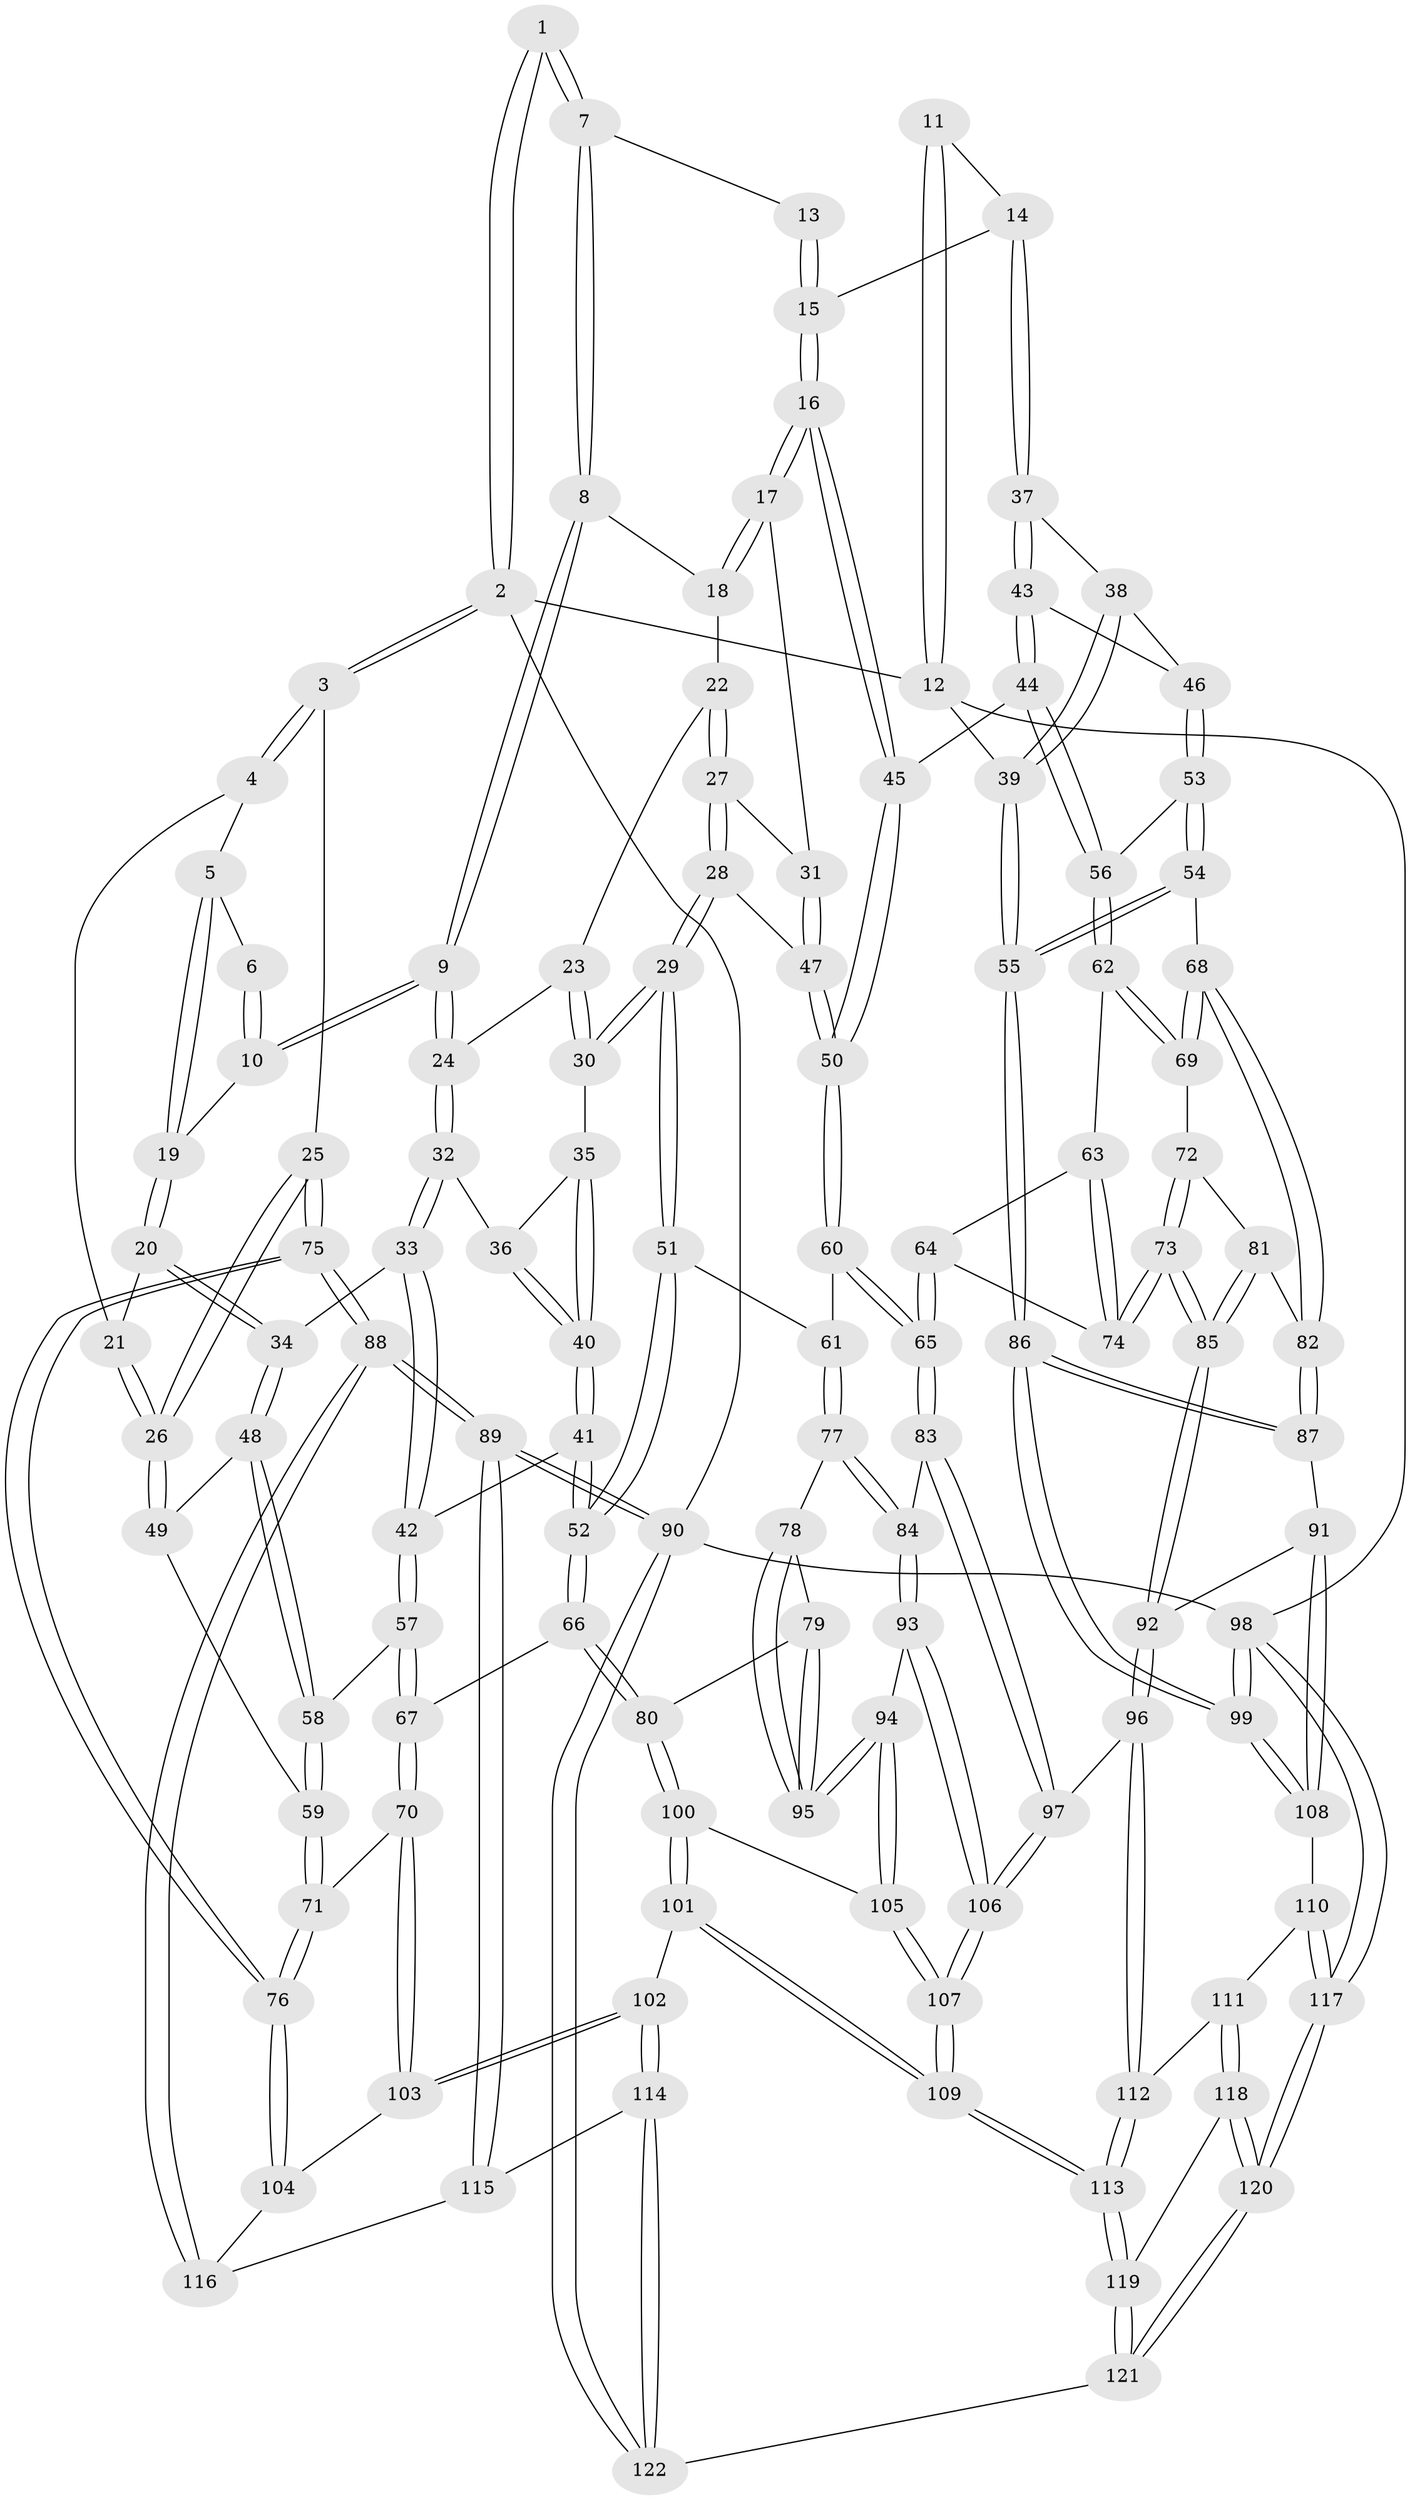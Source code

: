 // coarse degree distribution, {4: 0.14864864864864866, 3: 0.7027027027027027, 6: 0.013513513513513514, 2: 0.05405405405405406, 5: 0.08108108108108109}
// Generated by graph-tools (version 1.1) at 2025/54/03/04/25 22:54:15]
// undirected, 122 vertices, 302 edges
graph export_dot {
  node [color=gray90,style=filled];
  1 [pos="+0.267908776659593+0"];
  2 [pos="+0+0"];
  3 [pos="+0+0.03673500016534534"];
  4 [pos="+0.08131044973976637+0.14979681028427816"];
  5 [pos="+0.08864871781919623+0.1504941603245856"];
  6 [pos="+0.23813835355685434+0"];
  7 [pos="+0.5231145574014099+0"];
  8 [pos="+0.49902470634747836+0.0289330278285986"];
  9 [pos="+0.2314267763965849+0.1883622338843293"];
  10 [pos="+0.22654284827783272+0.18589760124159044"];
  11 [pos="+0.8010769845775882+0"];
  12 [pos="+1+0"];
  13 [pos="+0.7275240768881485+0"];
  14 [pos="+0.8548085055567098+0.22660022583872103"];
  15 [pos="+0.7315057908977513+0.23652144018079202"];
  16 [pos="+0.6899235279696113+0.26663657475846436"];
  17 [pos="+0.6782551989270444+0.26399340749874783"];
  18 [pos="+0.5072104642369026+0.11141227768853255"];
  19 [pos="+0.1872481159526466+0.19046293385146398"];
  20 [pos="+0.1258311244263228+0.31081487319129664"];
  21 [pos="+0.0809919557564035+0.2653764072644359"];
  22 [pos="+0.49587486930150493+0.13638679235168513"];
  23 [pos="+0.3925812796995517+0.22480278857163963"];
  24 [pos="+0.25270074780474805+0.21634456157331458"];
  25 [pos="+0+0.2766991518350403"];
  26 [pos="+0+0.28781651626121285"];
  27 [pos="+0.49626007715162074+0.2866795183156335"];
  28 [pos="+0.4657794761937947+0.3713274407687711"];
  29 [pos="+0.46156541387123573+0.3755555028690344"];
  30 [pos="+0.3816130965652847+0.3288261697672215"];
  31 [pos="+0.6158916018110301+0.3061900974121874"];
  32 [pos="+0.2614151382994232+0.25616133984031336"];
  33 [pos="+0.2087069412937827+0.3588042124779433"];
  34 [pos="+0.12106071625986976+0.34421494953301174"];
  35 [pos="+0.36889770630926527+0.3302777190606185"];
  36 [pos="+0.2723749749627866+0.2675261212443341"];
  37 [pos="+0.8772513810157143+0.2389411120131589"];
  38 [pos="+0.8886449336327442+0.24227949211217578"];
  39 [pos="+1+0"];
  40 [pos="+0.294009380714696+0.39858487484554384"];
  41 [pos="+0.2809102719881889+0.4185193098792867"];
  42 [pos="+0.2147580326356319+0.3670434840842312"];
  43 [pos="+0.7948691110395824+0.3714865979523945"];
  44 [pos="+0.7644356359072737+0.4024124510424385"];
  45 [pos="+0.7205929472208673+0.37186166220294303"];
  46 [pos="+0.9330161100563961+0.3239507798712716"];
  47 [pos="+0.5779005643302367+0.35988650392698407"];
  48 [pos="+0.10217006295724221+0.3597402048683767"];
  49 [pos="+0.07880068893561418+0.3662611186120253"];
  50 [pos="+0.6261804583047287+0.44364656718155543"];
  51 [pos="+0.4613521787938789+0.38257985219580815"];
  52 [pos="+0.29721153539630313+0.5162287006548618"];
  53 [pos="+0.9532417778752411+0.35213050995957973"];
  54 [pos="+1+0.4156121451047289"];
  55 [pos="+1+0.4220954220963782"];
  56 [pos="+0.7706390638737195+0.41181820648299916"];
  57 [pos="+0.1636299362673125+0.4574548580783351"];
  58 [pos="+0.1569419648526307+0.45144762419326545"];
  59 [pos="+0.06460014814336199+0.465493877272905"];
  60 [pos="+0.6183836185134947+0.4612856778497042"];
  61 [pos="+0.4942092641120129+0.44355032180963094"];
  62 [pos="+0.7762909351845387+0.42677263400628235"];
  63 [pos="+0.7666656297961427+0.4428057256151569"];
  64 [pos="+0.6819730255584063+0.522095079909277"];
  65 [pos="+0.6342693882437174+0.5294682663435506"];
  66 [pos="+0.2938695953692431+0.5301049170801757"];
  67 [pos="+0.21377081464112754+0.5497485743338707"];
  68 [pos="+0.9491557789017887+0.4694937353882317"];
  69 [pos="+0.8001308602436158+0.4441720830205019"];
  70 [pos="+0.21340857429458318+0.550013998812205"];
  71 [pos="+0.05883283642292733+0.47919565874730347"];
  72 [pos="+0.8103740585271434+0.5013689920480572"];
  73 [pos="+0.7846632426890965+0.5858119806278259"];
  74 [pos="+0.7558456165046101+0.5531560416608257"];
  75 [pos="+0+0.6508424245003841"];
  76 [pos="+0+0.6503571493799879"];
  77 [pos="+0.4820791714533451+0.5182582649643112"];
  78 [pos="+0.46346573425106885+0.5292716745387638"];
  79 [pos="+0.3826211957851474+0.5554492944668369"];
  80 [pos="+0.32729518220516896+0.5596421316623994"];
  81 [pos="+0.8478095265241523+0.5223977559440477"];
  82 [pos="+0.9331043573792027+0.5028831300413995"];
  83 [pos="+0.6104291930606347+0.5839069591490039"];
  84 [pos="+0.5864647439539548+0.5900380609395619"];
  85 [pos="+0.7964486704148825+0.6173611885465071"];
  86 [pos="+1+0.6610824289541972"];
  87 [pos="+0.8981419972607052+0.6586514580771934"];
  88 [pos="+0+0.7920663211883259"];
  89 [pos="+0+1"];
  90 [pos="+0+1"];
  91 [pos="+0.8909048145585846+0.6634550814631187"];
  92 [pos="+0.8094234838468242+0.6773931926136529"];
  93 [pos="+0.5487700647344871+0.6308795490751549"];
  94 [pos="+0.4934330100251868+0.6507274567344122"];
  95 [pos="+0.4837053920357917+0.6368128712182345"];
  96 [pos="+0.7889903903639665+0.6942948672212907"];
  97 [pos="+0.7245324087587005+0.6996217069838444"];
  98 [pos="+1+1"];
  99 [pos="+1+0.8067192432819894"];
  100 [pos="+0.36236795102770747+0.7074755085298293"];
  101 [pos="+0.30967719643692826+0.7954685128806072"];
  102 [pos="+0.26578496142464747+0.8124768862872634"];
  103 [pos="+0.10464214232975505+0.6836114935167074"];
  104 [pos="+0.06388628666661215+0.6877174992568401"];
  105 [pos="+0.4519184803481311+0.7006445196865247"];
  106 [pos="+0.5939715035251052+0.828729671435134"];
  107 [pos="+0.5842194382296526+0.8448118162513107"];
  108 [pos="+0.9680673394645293+0.8231574833086501"];
  109 [pos="+0.5665430599004788+0.9491675916397772"];
  110 [pos="+0.9489524045679577+0.8408833754228096"];
  111 [pos="+0.8423207395691553+0.8547015432720055"];
  112 [pos="+0.8176253788651741+0.8195431204094353"];
  113 [pos="+0.5669043809980835+0.9505588557256994"];
  114 [pos="+0.23178026213608088+0.9064695594091247"];
  115 [pos="+0.10751374113246674+0.9190645709147753"];
  116 [pos="+0.08597684875273919+0.8722345848420939"];
  117 [pos="+0.9791353325952818+1"];
  118 [pos="+0.8379609349631084+0.8858748697063955"];
  119 [pos="+0.5685368837115641+0.9662467939931293"];
  120 [pos="+0.9265081832924569+1"];
  121 [pos="+0.5668116220745204+1"];
  122 [pos="+0.3274009350659168+1"];
  1 -- 2;
  1 -- 2;
  1 -- 7;
  1 -- 7;
  2 -- 3;
  2 -- 3;
  2 -- 12;
  2 -- 90;
  3 -- 4;
  3 -- 4;
  3 -- 25;
  4 -- 5;
  4 -- 21;
  5 -- 6;
  5 -- 19;
  5 -- 19;
  6 -- 10;
  6 -- 10;
  7 -- 8;
  7 -- 8;
  7 -- 13;
  8 -- 9;
  8 -- 9;
  8 -- 18;
  9 -- 10;
  9 -- 10;
  9 -- 24;
  9 -- 24;
  10 -- 19;
  11 -- 12;
  11 -- 12;
  11 -- 14;
  12 -- 39;
  12 -- 98;
  13 -- 15;
  13 -- 15;
  14 -- 15;
  14 -- 37;
  14 -- 37;
  15 -- 16;
  15 -- 16;
  16 -- 17;
  16 -- 17;
  16 -- 45;
  16 -- 45;
  17 -- 18;
  17 -- 18;
  17 -- 31;
  18 -- 22;
  19 -- 20;
  19 -- 20;
  20 -- 21;
  20 -- 34;
  20 -- 34;
  21 -- 26;
  21 -- 26;
  22 -- 23;
  22 -- 27;
  22 -- 27;
  23 -- 24;
  23 -- 30;
  23 -- 30;
  24 -- 32;
  24 -- 32;
  25 -- 26;
  25 -- 26;
  25 -- 75;
  25 -- 75;
  26 -- 49;
  26 -- 49;
  27 -- 28;
  27 -- 28;
  27 -- 31;
  28 -- 29;
  28 -- 29;
  28 -- 47;
  29 -- 30;
  29 -- 30;
  29 -- 51;
  29 -- 51;
  30 -- 35;
  31 -- 47;
  31 -- 47;
  32 -- 33;
  32 -- 33;
  32 -- 36;
  33 -- 34;
  33 -- 42;
  33 -- 42;
  34 -- 48;
  34 -- 48;
  35 -- 36;
  35 -- 40;
  35 -- 40;
  36 -- 40;
  36 -- 40;
  37 -- 38;
  37 -- 43;
  37 -- 43;
  38 -- 39;
  38 -- 39;
  38 -- 46;
  39 -- 55;
  39 -- 55;
  40 -- 41;
  40 -- 41;
  41 -- 42;
  41 -- 52;
  41 -- 52;
  42 -- 57;
  42 -- 57;
  43 -- 44;
  43 -- 44;
  43 -- 46;
  44 -- 45;
  44 -- 56;
  44 -- 56;
  45 -- 50;
  45 -- 50;
  46 -- 53;
  46 -- 53;
  47 -- 50;
  47 -- 50;
  48 -- 49;
  48 -- 58;
  48 -- 58;
  49 -- 59;
  50 -- 60;
  50 -- 60;
  51 -- 52;
  51 -- 52;
  51 -- 61;
  52 -- 66;
  52 -- 66;
  53 -- 54;
  53 -- 54;
  53 -- 56;
  54 -- 55;
  54 -- 55;
  54 -- 68;
  55 -- 86;
  55 -- 86;
  56 -- 62;
  56 -- 62;
  57 -- 58;
  57 -- 67;
  57 -- 67;
  58 -- 59;
  58 -- 59;
  59 -- 71;
  59 -- 71;
  60 -- 61;
  60 -- 65;
  60 -- 65;
  61 -- 77;
  61 -- 77;
  62 -- 63;
  62 -- 69;
  62 -- 69;
  63 -- 64;
  63 -- 74;
  63 -- 74;
  64 -- 65;
  64 -- 65;
  64 -- 74;
  65 -- 83;
  65 -- 83;
  66 -- 67;
  66 -- 80;
  66 -- 80;
  67 -- 70;
  67 -- 70;
  68 -- 69;
  68 -- 69;
  68 -- 82;
  68 -- 82;
  69 -- 72;
  70 -- 71;
  70 -- 103;
  70 -- 103;
  71 -- 76;
  71 -- 76;
  72 -- 73;
  72 -- 73;
  72 -- 81;
  73 -- 74;
  73 -- 74;
  73 -- 85;
  73 -- 85;
  75 -- 76;
  75 -- 76;
  75 -- 88;
  75 -- 88;
  76 -- 104;
  76 -- 104;
  77 -- 78;
  77 -- 84;
  77 -- 84;
  78 -- 79;
  78 -- 95;
  78 -- 95;
  79 -- 80;
  79 -- 95;
  79 -- 95;
  80 -- 100;
  80 -- 100;
  81 -- 82;
  81 -- 85;
  81 -- 85;
  82 -- 87;
  82 -- 87;
  83 -- 84;
  83 -- 97;
  83 -- 97;
  84 -- 93;
  84 -- 93;
  85 -- 92;
  85 -- 92;
  86 -- 87;
  86 -- 87;
  86 -- 99;
  86 -- 99;
  87 -- 91;
  88 -- 89;
  88 -- 89;
  88 -- 116;
  88 -- 116;
  89 -- 90;
  89 -- 90;
  89 -- 115;
  89 -- 115;
  90 -- 122;
  90 -- 122;
  90 -- 98;
  91 -- 92;
  91 -- 108;
  91 -- 108;
  92 -- 96;
  92 -- 96;
  93 -- 94;
  93 -- 106;
  93 -- 106;
  94 -- 95;
  94 -- 95;
  94 -- 105;
  94 -- 105;
  96 -- 97;
  96 -- 112;
  96 -- 112;
  97 -- 106;
  97 -- 106;
  98 -- 99;
  98 -- 99;
  98 -- 117;
  98 -- 117;
  99 -- 108;
  99 -- 108;
  100 -- 101;
  100 -- 101;
  100 -- 105;
  101 -- 102;
  101 -- 109;
  101 -- 109;
  102 -- 103;
  102 -- 103;
  102 -- 114;
  102 -- 114;
  103 -- 104;
  104 -- 116;
  105 -- 107;
  105 -- 107;
  106 -- 107;
  106 -- 107;
  107 -- 109;
  107 -- 109;
  108 -- 110;
  109 -- 113;
  109 -- 113;
  110 -- 111;
  110 -- 117;
  110 -- 117;
  111 -- 112;
  111 -- 118;
  111 -- 118;
  112 -- 113;
  112 -- 113;
  113 -- 119;
  113 -- 119;
  114 -- 115;
  114 -- 122;
  114 -- 122;
  115 -- 116;
  117 -- 120;
  117 -- 120;
  118 -- 119;
  118 -- 120;
  118 -- 120;
  119 -- 121;
  119 -- 121;
  120 -- 121;
  120 -- 121;
  121 -- 122;
}
